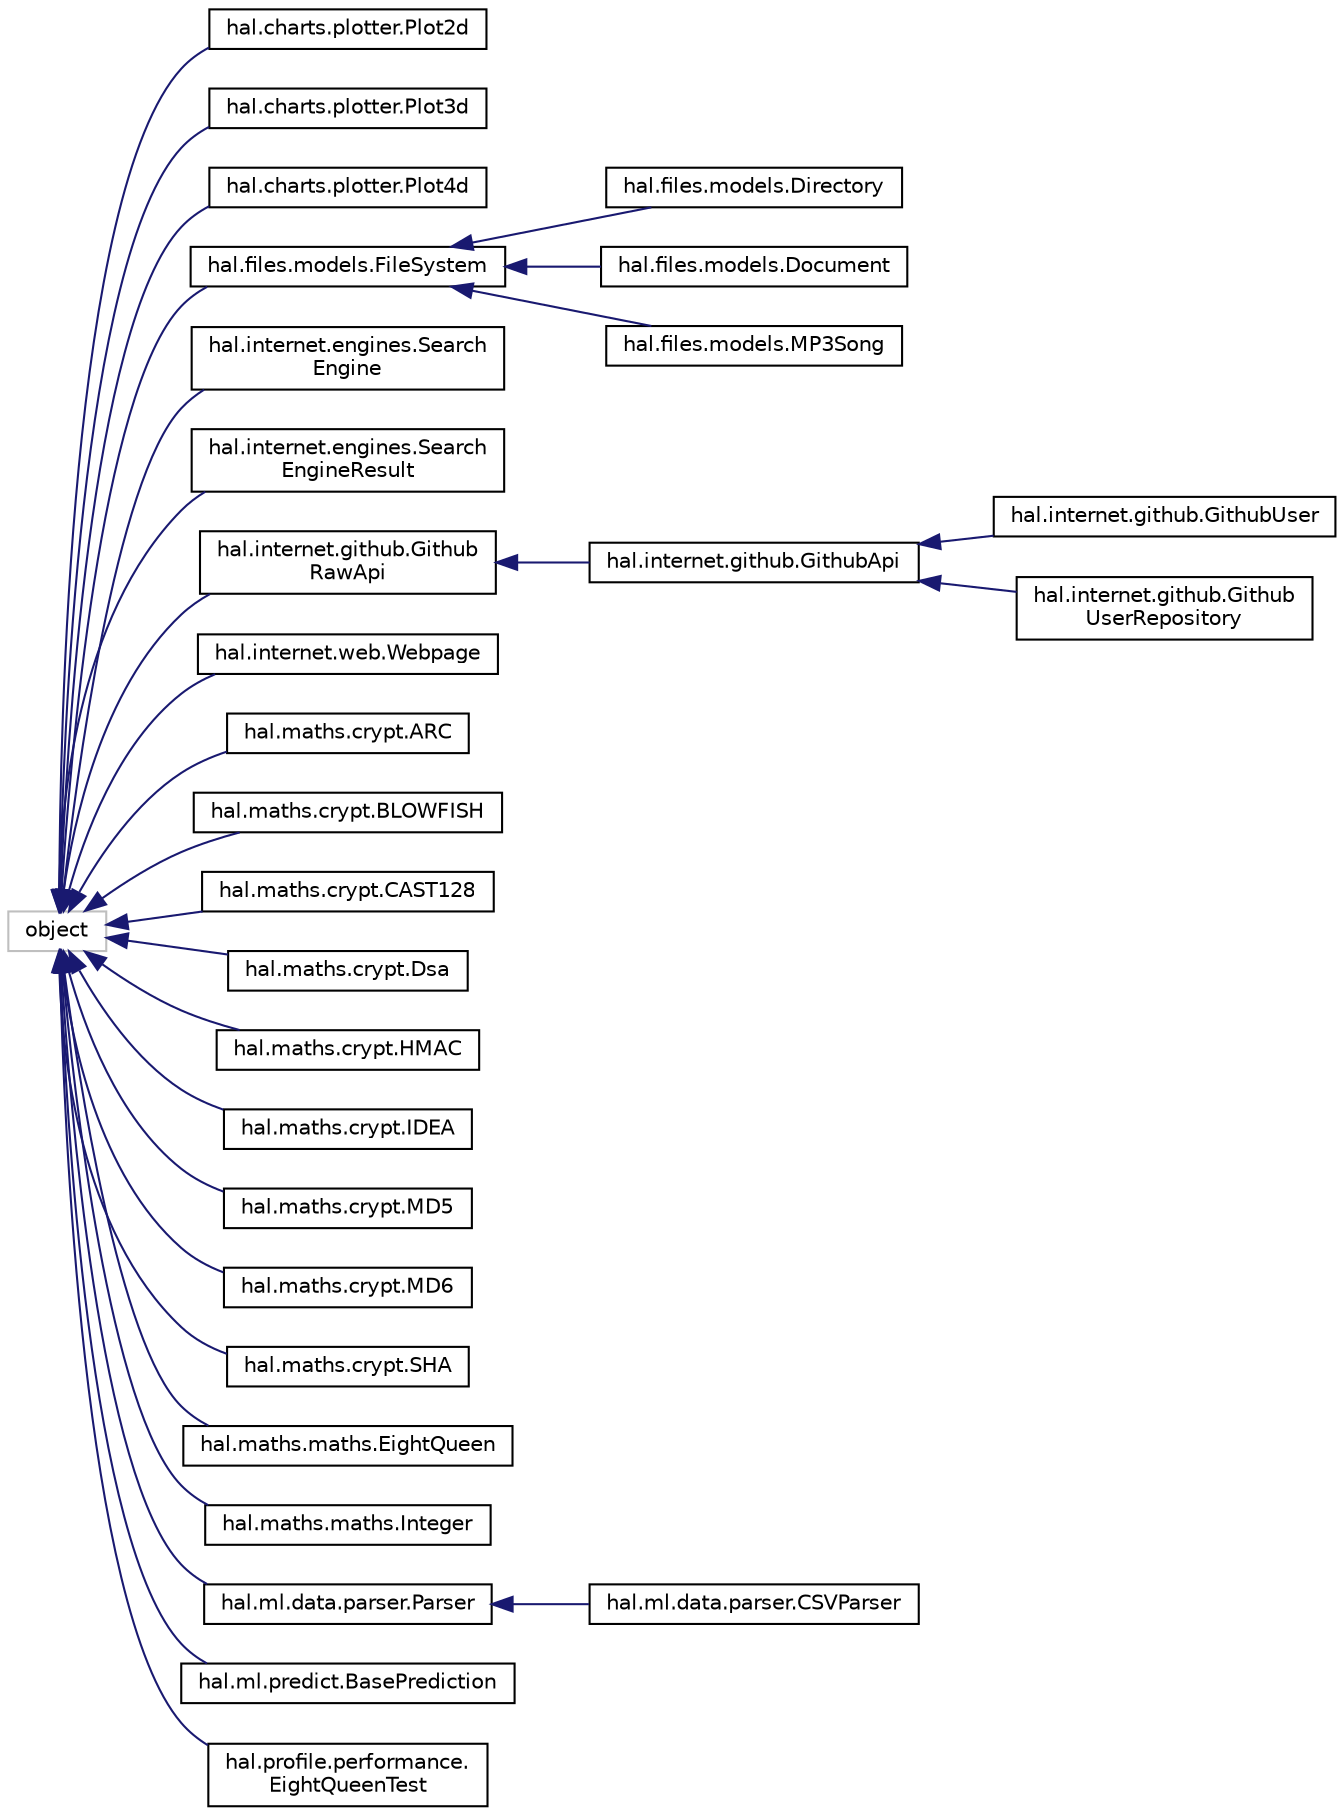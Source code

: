digraph "Graphical Class Hierarchy"
{
  edge [fontname="Helvetica",fontsize="10",labelfontname="Helvetica",labelfontsize="10"];
  node [fontname="Helvetica",fontsize="10",shape=record];
  rankdir="LR";
  Node1 [label="object",height=0.2,width=0.4,color="grey75", fillcolor="white", style="filled"];
  Node1 -> Node2 [dir="back",color="midnightblue",fontsize="10",style="solid",fontname="Helvetica"];
  Node2 [label="hal.charts.plotter.Plot2d",height=0.2,width=0.4,color="black", fillcolor="white", style="filled",URL="$classhal_1_1charts_1_1plotter_1_1_plot2d.html"];
  Node1 -> Node3 [dir="back",color="midnightblue",fontsize="10",style="solid",fontname="Helvetica"];
  Node3 [label="hal.charts.plotter.Plot3d",height=0.2,width=0.4,color="black", fillcolor="white", style="filled",URL="$classhal_1_1charts_1_1plotter_1_1_plot3d.html"];
  Node1 -> Node4 [dir="back",color="midnightblue",fontsize="10",style="solid",fontname="Helvetica"];
  Node4 [label="hal.charts.plotter.Plot4d",height=0.2,width=0.4,color="black", fillcolor="white", style="filled",URL="$classhal_1_1charts_1_1plotter_1_1_plot4d.html"];
  Node1 -> Node5 [dir="back",color="midnightblue",fontsize="10",style="solid",fontname="Helvetica"];
  Node5 [label="hal.files.models.FileSystem",height=0.2,width=0.4,color="black", fillcolor="white", style="filled",URL="$classhal_1_1files_1_1models_1_1_file_system.html"];
  Node5 -> Node6 [dir="back",color="midnightblue",fontsize="10",style="solid",fontname="Helvetica"];
  Node6 [label="hal.files.models.Directory",height=0.2,width=0.4,color="black", fillcolor="white", style="filled",URL="$classhal_1_1files_1_1models_1_1_directory.html"];
  Node5 -> Node7 [dir="back",color="midnightblue",fontsize="10",style="solid",fontname="Helvetica"];
  Node7 [label="hal.files.models.Document",height=0.2,width=0.4,color="black", fillcolor="white", style="filled",URL="$classhal_1_1files_1_1models_1_1_document.html"];
  Node5 -> Node8 [dir="back",color="midnightblue",fontsize="10",style="solid",fontname="Helvetica"];
  Node8 [label="hal.files.models.MP3Song",height=0.2,width=0.4,color="black", fillcolor="white", style="filled",URL="$classhal_1_1files_1_1models_1_1_m_p3_song.html"];
  Node1 -> Node9 [dir="back",color="midnightblue",fontsize="10",style="solid",fontname="Helvetica"];
  Node9 [label="hal.internet.engines.Search\lEngine",height=0.2,width=0.4,color="black", fillcolor="white", style="filled",URL="$classhal_1_1internet_1_1engines_1_1_search_engine.html"];
  Node1 -> Node10 [dir="back",color="midnightblue",fontsize="10",style="solid",fontname="Helvetica"];
  Node10 [label="hal.internet.engines.Search\lEngineResult",height=0.2,width=0.4,color="black", fillcolor="white", style="filled",URL="$classhal_1_1internet_1_1engines_1_1_search_engine_result.html"];
  Node1 -> Node11 [dir="back",color="midnightblue",fontsize="10",style="solid",fontname="Helvetica"];
  Node11 [label="hal.internet.github.Github\lRawApi",height=0.2,width=0.4,color="black", fillcolor="white", style="filled",URL="$classhal_1_1internet_1_1github_1_1_github_raw_api.html"];
  Node11 -> Node12 [dir="back",color="midnightblue",fontsize="10",style="solid",fontname="Helvetica"];
  Node12 [label="hal.internet.github.GithubApi",height=0.2,width=0.4,color="black", fillcolor="white", style="filled",URL="$classhal_1_1internet_1_1github_1_1_github_api.html"];
  Node12 -> Node13 [dir="back",color="midnightblue",fontsize="10",style="solid",fontname="Helvetica"];
  Node13 [label="hal.internet.github.GithubUser",height=0.2,width=0.4,color="black", fillcolor="white", style="filled",URL="$classhal_1_1internet_1_1github_1_1_github_user.html"];
  Node12 -> Node14 [dir="back",color="midnightblue",fontsize="10",style="solid",fontname="Helvetica"];
  Node14 [label="hal.internet.github.Github\lUserRepository",height=0.2,width=0.4,color="black", fillcolor="white", style="filled",URL="$classhal_1_1internet_1_1github_1_1_github_user_repository.html"];
  Node1 -> Node15 [dir="back",color="midnightblue",fontsize="10",style="solid",fontname="Helvetica"];
  Node15 [label="hal.internet.web.Webpage",height=0.2,width=0.4,color="black", fillcolor="white", style="filled",URL="$classhal_1_1internet_1_1web_1_1_webpage.html"];
  Node1 -> Node16 [dir="back",color="midnightblue",fontsize="10",style="solid",fontname="Helvetica"];
  Node16 [label="hal.maths.crypt.ARC",height=0.2,width=0.4,color="black", fillcolor="white", style="filled",URL="$classhal_1_1maths_1_1crypt_1_1_a_r_c.html"];
  Node1 -> Node17 [dir="back",color="midnightblue",fontsize="10",style="solid",fontname="Helvetica"];
  Node17 [label="hal.maths.crypt.BLOWFISH",height=0.2,width=0.4,color="black", fillcolor="white", style="filled",URL="$classhal_1_1maths_1_1crypt_1_1_b_l_o_w_f_i_s_h.html"];
  Node1 -> Node18 [dir="back",color="midnightblue",fontsize="10",style="solid",fontname="Helvetica"];
  Node18 [label="hal.maths.crypt.CAST128",height=0.2,width=0.4,color="black", fillcolor="white", style="filled",URL="$classhal_1_1maths_1_1crypt_1_1_c_a_s_t128.html"];
  Node1 -> Node19 [dir="back",color="midnightblue",fontsize="10",style="solid",fontname="Helvetica"];
  Node19 [label="hal.maths.crypt.Dsa",height=0.2,width=0.4,color="black", fillcolor="white", style="filled",URL="$classhal_1_1maths_1_1crypt_1_1_dsa.html"];
  Node1 -> Node20 [dir="back",color="midnightblue",fontsize="10",style="solid",fontname="Helvetica"];
  Node20 [label="hal.maths.crypt.HMAC",height=0.2,width=0.4,color="black", fillcolor="white", style="filled",URL="$classhal_1_1maths_1_1crypt_1_1_h_m_a_c.html"];
  Node1 -> Node21 [dir="back",color="midnightblue",fontsize="10",style="solid",fontname="Helvetica"];
  Node21 [label="hal.maths.crypt.IDEA",height=0.2,width=0.4,color="black", fillcolor="white", style="filled",URL="$classhal_1_1maths_1_1crypt_1_1_i_d_e_a.html"];
  Node1 -> Node22 [dir="back",color="midnightblue",fontsize="10",style="solid",fontname="Helvetica"];
  Node22 [label="hal.maths.crypt.MD5",height=0.2,width=0.4,color="black", fillcolor="white", style="filled",URL="$classhal_1_1maths_1_1crypt_1_1_m_d5.html"];
  Node1 -> Node23 [dir="back",color="midnightblue",fontsize="10",style="solid",fontname="Helvetica"];
  Node23 [label="hal.maths.crypt.MD6",height=0.2,width=0.4,color="black", fillcolor="white", style="filled",URL="$classhal_1_1maths_1_1crypt_1_1_m_d6.html"];
  Node1 -> Node24 [dir="back",color="midnightblue",fontsize="10",style="solid",fontname="Helvetica"];
  Node24 [label="hal.maths.crypt.SHA",height=0.2,width=0.4,color="black", fillcolor="white", style="filled",URL="$classhal_1_1maths_1_1crypt_1_1_s_h_a.html"];
  Node1 -> Node25 [dir="back",color="midnightblue",fontsize="10",style="solid",fontname="Helvetica"];
  Node25 [label="hal.maths.maths.EightQueen",height=0.2,width=0.4,color="black", fillcolor="white", style="filled",URL="$classhal_1_1maths_1_1maths_1_1_eight_queen.html"];
  Node1 -> Node26 [dir="back",color="midnightblue",fontsize="10",style="solid",fontname="Helvetica"];
  Node26 [label="hal.maths.maths.Integer",height=0.2,width=0.4,color="black", fillcolor="white", style="filled",URL="$classhal_1_1maths_1_1maths_1_1_integer.html"];
  Node1 -> Node27 [dir="back",color="midnightblue",fontsize="10",style="solid",fontname="Helvetica"];
  Node27 [label="hal.ml.data.parser.Parser",height=0.2,width=0.4,color="black", fillcolor="white", style="filled",URL="$classhal_1_1ml_1_1data_1_1parser_1_1_parser.html"];
  Node27 -> Node28 [dir="back",color="midnightblue",fontsize="10",style="solid",fontname="Helvetica"];
  Node28 [label="hal.ml.data.parser.CSVParser",height=0.2,width=0.4,color="black", fillcolor="white", style="filled",URL="$classhal_1_1ml_1_1data_1_1parser_1_1_c_s_v_parser.html"];
  Node1 -> Node29 [dir="back",color="midnightblue",fontsize="10",style="solid",fontname="Helvetica"];
  Node29 [label="hal.ml.predict.BasePrediction",height=0.2,width=0.4,color="black", fillcolor="white", style="filled",URL="$classhal_1_1ml_1_1predict_1_1_base_prediction.html"];
  Node1 -> Node30 [dir="back",color="midnightblue",fontsize="10",style="solid",fontname="Helvetica"];
  Node30 [label="hal.profile.performance.\lEightQueenTest",height=0.2,width=0.4,color="black", fillcolor="white", style="filled",URL="$classhal_1_1profile_1_1performance_1_1_eight_queen_test.html"];
}
